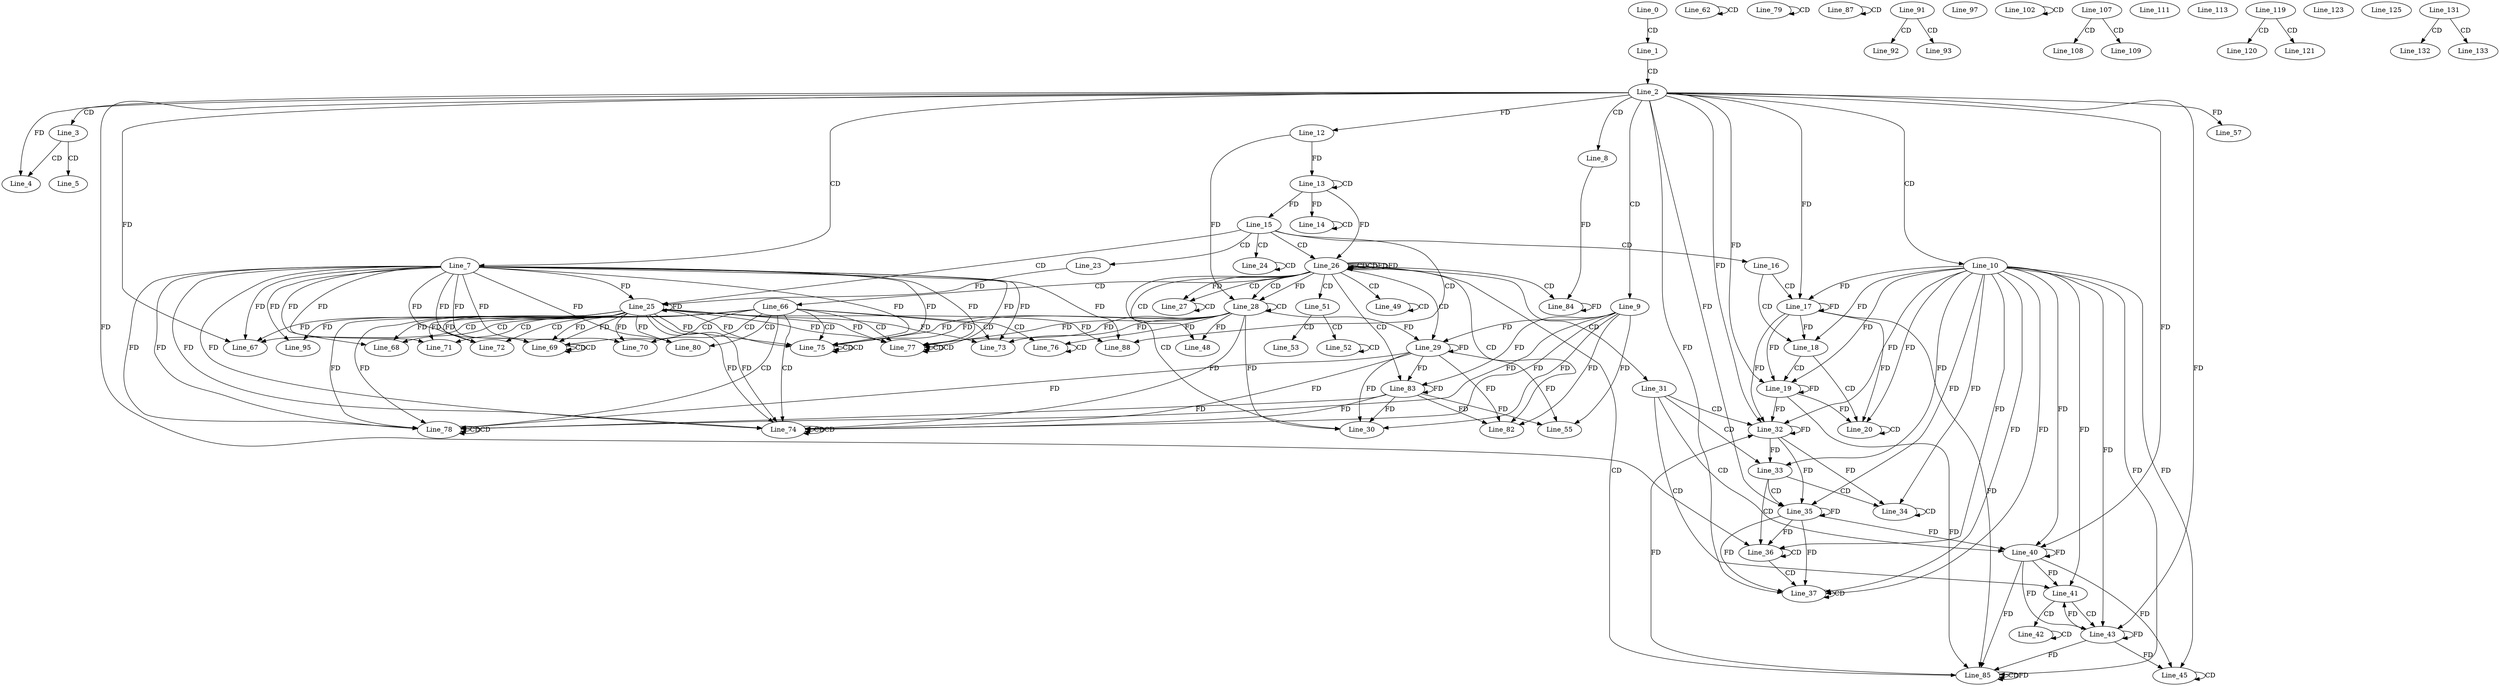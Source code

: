 digraph G {
  Line_0;
  Line_1;
  Line_2;
  Line_3;
  Line_4;
  Line_4;
  Line_4;
  Line_5;
  Line_7;
  Line_8;
  Line_9;
  Line_10;
  Line_12;
  Line_13;
  Line_13;
  Line_12;
  Line_14;
  Line_14;
  Line_14;
  Line_15;
  Line_16;
  Line_17;
  Line_17;
  Line_18;
  Line_19;
  Line_19;
  Line_20;
  Line_20;
  Line_20;
  Line_23;
  Line_24;
  Line_24;
  Line_25;
  Line_25;
  Line_26;
  Line_26;
  Line_26;
  Line_27;
  Line_27;
  Line_27;
  Line_28;
  Line_28;
  Line_29;
  Line_29;
  Line_29;
  Line_30;
  Line_31;
  Line_32;
  Line_32;
  Line_33;
  Line_34;
  Line_34;
  Line_34;
  Line_35;
  Line_35;
  Line_36;
  Line_36;
  Line_37;
  Line_37;
  Line_37;
  Line_37;
  Line_37;
  Line_37;
  Line_40;
  Line_40;
  Line_41;
  Line_42;
  Line_42;
  Line_43;
  Line_43;
  Line_45;
  Line_45;
  Line_45;
  Line_48;
  Line_49;
  Line_49;
  Line_51;
  Line_52;
  Line_52;
  Line_53;
  Line_55;
  Line_57;
  Line_62;
  Line_62;
  Line_66;
  Line_67;
  Line_68;
  Line_69;
  Line_69;
  Line_69;
  Line_70;
  Line_71;
  Line_72;
  Line_73;
  Line_73;
  Line_74;
  Line_74;
  Line_74;
  Line_74;
  Line_74;
  Line_74;
  Line_75;
  Line_75;
  Line_75;
  Line_75;
  Line_75;
  Line_76;
  Line_76;
  Line_76;
  Line_77;
  Line_77;
  Line_77;
  Line_77;
  Line_77;
  Line_78;
  Line_78;
  Line_78;
  Line_78;
  Line_78;
  Line_79;
  Line_79;
  Line_80;
  Line_82;
  Line_83;
  Line_84;
  Line_85;
  Line_85;
  Line_87;
  Line_87;
  Line_88;
  Line_91;
  Line_92;
  Line_93;
  Line_95;
  Line_97;
  Line_102;
  Line_102;
  Line_107;
  Line_108;
  Line_109;
  Line_111;
  Line_113;
  Line_119;
  Line_120;
  Line_121;
  Line_123;
  Line_125;
  Line_131;
  Line_132;
  Line_133;
  Line_0 -> Line_1 [ label="CD" ];
  Line_1 -> Line_2 [ label="CD" ];
  Line_2 -> Line_3 [ label="CD" ];
  Line_3 -> Line_4 [ label="CD" ];
  Line_2 -> Line_4 [ label="FD" ];
  Line_3 -> Line_5 [ label="CD" ];
  Line_2 -> Line_7 [ label="CD" ];
  Line_2 -> Line_8 [ label="CD" ];
  Line_2 -> Line_9 [ label="CD" ];
  Line_2 -> Line_10 [ label="CD" ];
  Line_2 -> Line_12 [ label="FD" ];
  Line_13 -> Line_13 [ label="CD" ];
  Line_12 -> Line_13 [ label="FD" ];
  Line_14 -> Line_14 [ label="CD" ];
  Line_13 -> Line_14 [ label="FD" ];
  Line_13 -> Line_15 [ label="FD" ];
  Line_15 -> Line_16 [ label="CD" ];
  Line_16 -> Line_17 [ label="CD" ];
  Line_10 -> Line_17 [ label="FD" ];
  Line_17 -> Line_17 [ label="FD" ];
  Line_2 -> Line_17 [ label="FD" ];
  Line_16 -> Line_18 [ label="CD" ];
  Line_10 -> Line_18 [ label="FD" ];
  Line_17 -> Line_18 [ label="FD" ];
  Line_18 -> Line_19 [ label="CD" ];
  Line_10 -> Line_19 [ label="FD" ];
  Line_17 -> Line_19 [ label="FD" ];
  Line_19 -> Line_19 [ label="FD" ];
  Line_2 -> Line_19 [ label="FD" ];
  Line_18 -> Line_20 [ label="CD" ];
  Line_20 -> Line_20 [ label="CD" ];
  Line_10 -> Line_20 [ label="FD" ];
  Line_17 -> Line_20 [ label="FD" ];
  Line_19 -> Line_20 [ label="FD" ];
  Line_15 -> Line_23 [ label="CD" ];
  Line_15 -> Line_24 [ label="CD" ];
  Line_24 -> Line_24 [ label="CD" ];
  Line_15 -> Line_25 [ label="CD" ];
  Line_7 -> Line_25 [ label="FD" ];
  Line_25 -> Line_25 [ label="FD" ];
  Line_23 -> Line_25 [ label="FD" ];
  Line_15 -> Line_26 [ label="CD" ];
  Line_26 -> Line_26 [ label="CD" ];
  Line_13 -> Line_26 [ label="FD" ];
  Line_26 -> Line_26 [ label="CD" ];
  Line_26 -> Line_26 [ label="FD" ];
  Line_26 -> Line_27 [ label="CD" ];
  Line_27 -> Line_27 [ label="CD" ];
  Line_26 -> Line_27 [ label="FD" ];
  Line_26 -> Line_28 [ label="CD" ];
  Line_28 -> Line_28 [ label="CD" ];
  Line_12 -> Line_28 [ label="FD" ];
  Line_26 -> Line_28 [ label="FD" ];
  Line_26 -> Line_29 [ label="CD" ];
  Line_29 -> Line_29 [ label="FD" ];
  Line_9 -> Line_29 [ label="FD" ];
  Line_28 -> Line_29 [ label="FD" ];
  Line_26 -> Line_30 [ label="CD" ];
  Line_28 -> Line_30 [ label="FD" ];
  Line_29 -> Line_30 [ label="FD" ];
  Line_9 -> Line_30 [ label="FD" ];
  Line_26 -> Line_31 [ label="CD" ];
  Line_31 -> Line_32 [ label="CD" ];
  Line_32 -> Line_32 [ label="FD" ];
  Line_10 -> Line_32 [ label="FD" ];
  Line_2 -> Line_32 [ label="FD" ];
  Line_17 -> Line_32 [ label="FD" ];
  Line_19 -> Line_32 [ label="FD" ];
  Line_31 -> Line_33 [ label="CD" ];
  Line_32 -> Line_33 [ label="FD" ];
  Line_10 -> Line_33 [ label="FD" ];
  Line_33 -> Line_34 [ label="CD" ];
  Line_34 -> Line_34 [ label="CD" ];
  Line_32 -> Line_34 [ label="FD" ];
  Line_10 -> Line_34 [ label="FD" ];
  Line_33 -> Line_35 [ label="CD" ];
  Line_35 -> Line_35 [ label="FD" ];
  Line_10 -> Line_35 [ label="FD" ];
  Line_32 -> Line_35 [ label="FD" ];
  Line_2 -> Line_35 [ label="FD" ];
  Line_33 -> Line_36 [ label="CD" ];
  Line_36 -> Line_36 [ label="CD" ];
  Line_35 -> Line_36 [ label="FD" ];
  Line_10 -> Line_36 [ label="FD" ];
  Line_2 -> Line_36 [ label="FD" ];
  Line_36 -> Line_37 [ label="CD" ];
  Line_2 -> Line_37 [ label="FD" ];
  Line_35 -> Line_37 [ label="FD" ];
  Line_10 -> Line_37 [ label="FD" ];
  Line_37 -> Line_37 [ label="CD" ];
  Line_35 -> Line_37 [ label="FD" ];
  Line_10 -> Line_37 [ label="FD" ];
  Line_31 -> Line_40 [ label="CD" ];
  Line_40 -> Line_40 [ label="FD" ];
  Line_10 -> Line_40 [ label="FD" ];
  Line_2 -> Line_40 [ label="FD" ];
  Line_35 -> Line_40 [ label="FD" ];
  Line_31 -> Line_41 [ label="CD" ];
  Line_40 -> Line_41 [ label="FD" ];
  Line_10 -> Line_41 [ label="FD" ];
  Line_41 -> Line_42 [ label="CD" ];
  Line_42 -> Line_42 [ label="CD" ];
  Line_41 -> Line_43 [ label="CD" ];
  Line_40 -> Line_43 [ label="FD" ];
  Line_43 -> Line_43 [ label="FD" ];
  Line_10 -> Line_43 [ label="FD" ];
  Line_2 -> Line_43 [ label="FD" ];
  Line_45 -> Line_45 [ label="CD" ];
  Line_40 -> Line_45 [ label="FD" ];
  Line_43 -> Line_45 [ label="FD" ];
  Line_10 -> Line_45 [ label="FD" ];
  Line_26 -> Line_48 [ label="CD" ];
  Line_28 -> Line_48 [ label="FD" ];
  Line_26 -> Line_49 [ label="CD" ];
  Line_49 -> Line_49 [ label="CD" ];
  Line_26 -> Line_51 [ label="CD" ];
  Line_51 -> Line_52 [ label="CD" ];
  Line_52 -> Line_52 [ label="CD" ];
  Line_51 -> Line_53 [ label="CD" ];
  Line_29 -> Line_55 [ label="FD" ];
  Line_9 -> Line_55 [ label="FD" ];
  Line_2 -> Line_57 [ label="FD" ];
  Line_62 -> Line_62 [ label="CD" ];
  Line_26 -> Line_66 [ label="CD" ];
  Line_66 -> Line_67 [ label="CD" ];
  Line_7 -> Line_67 [ label="FD" ];
  Line_25 -> Line_67 [ label="FD" ];
  Line_2 -> Line_67 [ label="FD" ];
  Line_66 -> Line_68 [ label="CD" ];
  Line_7 -> Line_68 [ label="FD" ];
  Line_25 -> Line_68 [ label="FD" ];
  Line_66 -> Line_69 [ label="CD" ];
  Line_69 -> Line_69 [ label="CD" ];
  Line_7 -> Line_69 [ label="FD" ];
  Line_25 -> Line_69 [ label="FD" ];
  Line_69 -> Line_69 [ label="CD" ];
  Line_7 -> Line_69 [ label="FD" ];
  Line_25 -> Line_69 [ label="FD" ];
  Line_66 -> Line_70 [ label="CD" ];
  Line_7 -> Line_70 [ label="FD" ];
  Line_25 -> Line_70 [ label="FD" ];
  Line_66 -> Line_71 [ label="CD" ];
  Line_7 -> Line_71 [ label="FD" ];
  Line_25 -> Line_71 [ label="FD" ];
  Line_66 -> Line_72 [ label="CD" ];
  Line_7 -> Line_72 [ label="FD" ];
  Line_25 -> Line_72 [ label="FD" ];
  Line_66 -> Line_73 [ label="CD" ];
  Line_7 -> Line_73 [ label="FD" ];
  Line_25 -> Line_73 [ label="FD" ];
  Line_28 -> Line_73 [ label="FD" ];
  Line_66 -> Line_74 [ label="CD" ];
  Line_74 -> Line_74 [ label="CD" ];
  Line_7 -> Line_74 [ label="FD" ];
  Line_25 -> Line_74 [ label="FD" ];
  Line_74 -> Line_74 [ label="CD" ];
  Line_7 -> Line_74 [ label="FD" ];
  Line_25 -> Line_74 [ label="FD" ];
  Line_28 -> Line_74 [ label="FD" ];
  Line_29 -> Line_74 [ label="FD" ];
  Line_9 -> Line_74 [ label="FD" ];
  Line_66 -> Line_75 [ label="CD" ];
  Line_28 -> Line_75 [ label="FD" ];
  Line_75 -> Line_75 [ label="CD" ];
  Line_7 -> Line_75 [ label="FD" ];
  Line_25 -> Line_75 [ label="FD" ];
  Line_28 -> Line_75 [ label="FD" ];
  Line_75 -> Line_75 [ label="CD" ];
  Line_7 -> Line_75 [ label="FD" ];
  Line_25 -> Line_75 [ label="FD" ];
  Line_66 -> Line_76 [ label="CD" ];
  Line_76 -> Line_76 [ label="CD" ];
  Line_28 -> Line_76 [ label="FD" ];
  Line_66 -> Line_77 [ label="CD" ];
  Line_28 -> Line_77 [ label="FD" ];
  Line_77 -> Line_77 [ label="CD" ];
  Line_7 -> Line_77 [ label="FD" ];
  Line_25 -> Line_77 [ label="FD" ];
  Line_28 -> Line_77 [ label="FD" ];
  Line_77 -> Line_77 [ label="CD" ];
  Line_7 -> Line_77 [ label="FD" ];
  Line_25 -> Line_77 [ label="FD" ];
  Line_66 -> Line_78 [ label="CD" ];
  Line_78 -> Line_78 [ label="CD" ];
  Line_7 -> Line_78 [ label="FD" ];
  Line_25 -> Line_78 [ label="FD" ];
  Line_29 -> Line_78 [ label="FD" ];
  Line_9 -> Line_78 [ label="FD" ];
  Line_78 -> Line_78 [ label="CD" ];
  Line_7 -> Line_78 [ label="FD" ];
  Line_25 -> Line_78 [ label="FD" ];
  Line_79 -> Line_79 [ label="CD" ];
  Line_66 -> Line_80 [ label="CD" ];
  Line_7 -> Line_80 [ label="FD" ];
  Line_25 -> Line_80 [ label="FD" ];
  Line_26 -> Line_82 [ label="CD" ];
  Line_29 -> Line_82 [ label="FD" ];
  Line_9 -> Line_82 [ label="FD" ];
  Line_26 -> Line_83 [ label="CD" ];
  Line_29 -> Line_83 [ label="FD" ];
  Line_83 -> Line_83 [ label="FD" ];
  Line_9 -> Line_83 [ label="FD" ];
  Line_26 -> Line_84 [ label="CD" ];
  Line_84 -> Line_84 [ label="FD" ];
  Line_8 -> Line_84 [ label="FD" ];
  Line_26 -> Line_85 [ label="CD" ];
  Line_85 -> Line_85 [ label="CD" ];
  Line_85 -> Line_85 [ label="FD" ];
  Line_10 -> Line_85 [ label="FD" ];
  Line_17 -> Line_85 [ label="FD" ];
  Line_19 -> Line_85 [ label="FD" ];
  Line_40 -> Line_85 [ label="FD" ];
  Line_43 -> Line_85 [ label="FD" ];
  Line_87 -> Line_87 [ label="CD" ];
  Line_15 -> Line_88 [ label="CD" ];
  Line_7 -> Line_88 [ label="FD" ];
  Line_25 -> Line_88 [ label="FD" ];
  Line_91 -> Line_92 [ label="CD" ];
  Line_91 -> Line_93 [ label="CD" ];
  Line_7 -> Line_95 [ label="FD" ];
  Line_25 -> Line_95 [ label="FD" ];
  Line_102 -> Line_102 [ label="CD" ];
  Line_107 -> Line_108 [ label="CD" ];
  Line_107 -> Line_109 [ label="CD" ];
  Line_119 -> Line_120 [ label="CD" ];
  Line_119 -> Line_121 [ label="CD" ];
  Line_131 -> Line_132 [ label="CD" ];
  Line_131 -> Line_133 [ label="CD" ];
  Line_26 -> Line_26 [ label="FD" ];
  Line_83 -> Line_30 [ label="FD" ];
  Line_85 -> Line_32 [ label="FD" ];
  Line_43 -> Line_41 [ label="FD" ];
  Line_83 -> Line_55 [ label="FD" ];
  Line_83 -> Line_74 [ label="FD" ];
  Line_83 -> Line_78 [ label="FD" ];
  Line_83 -> Line_82 [ label="FD" ];
}
